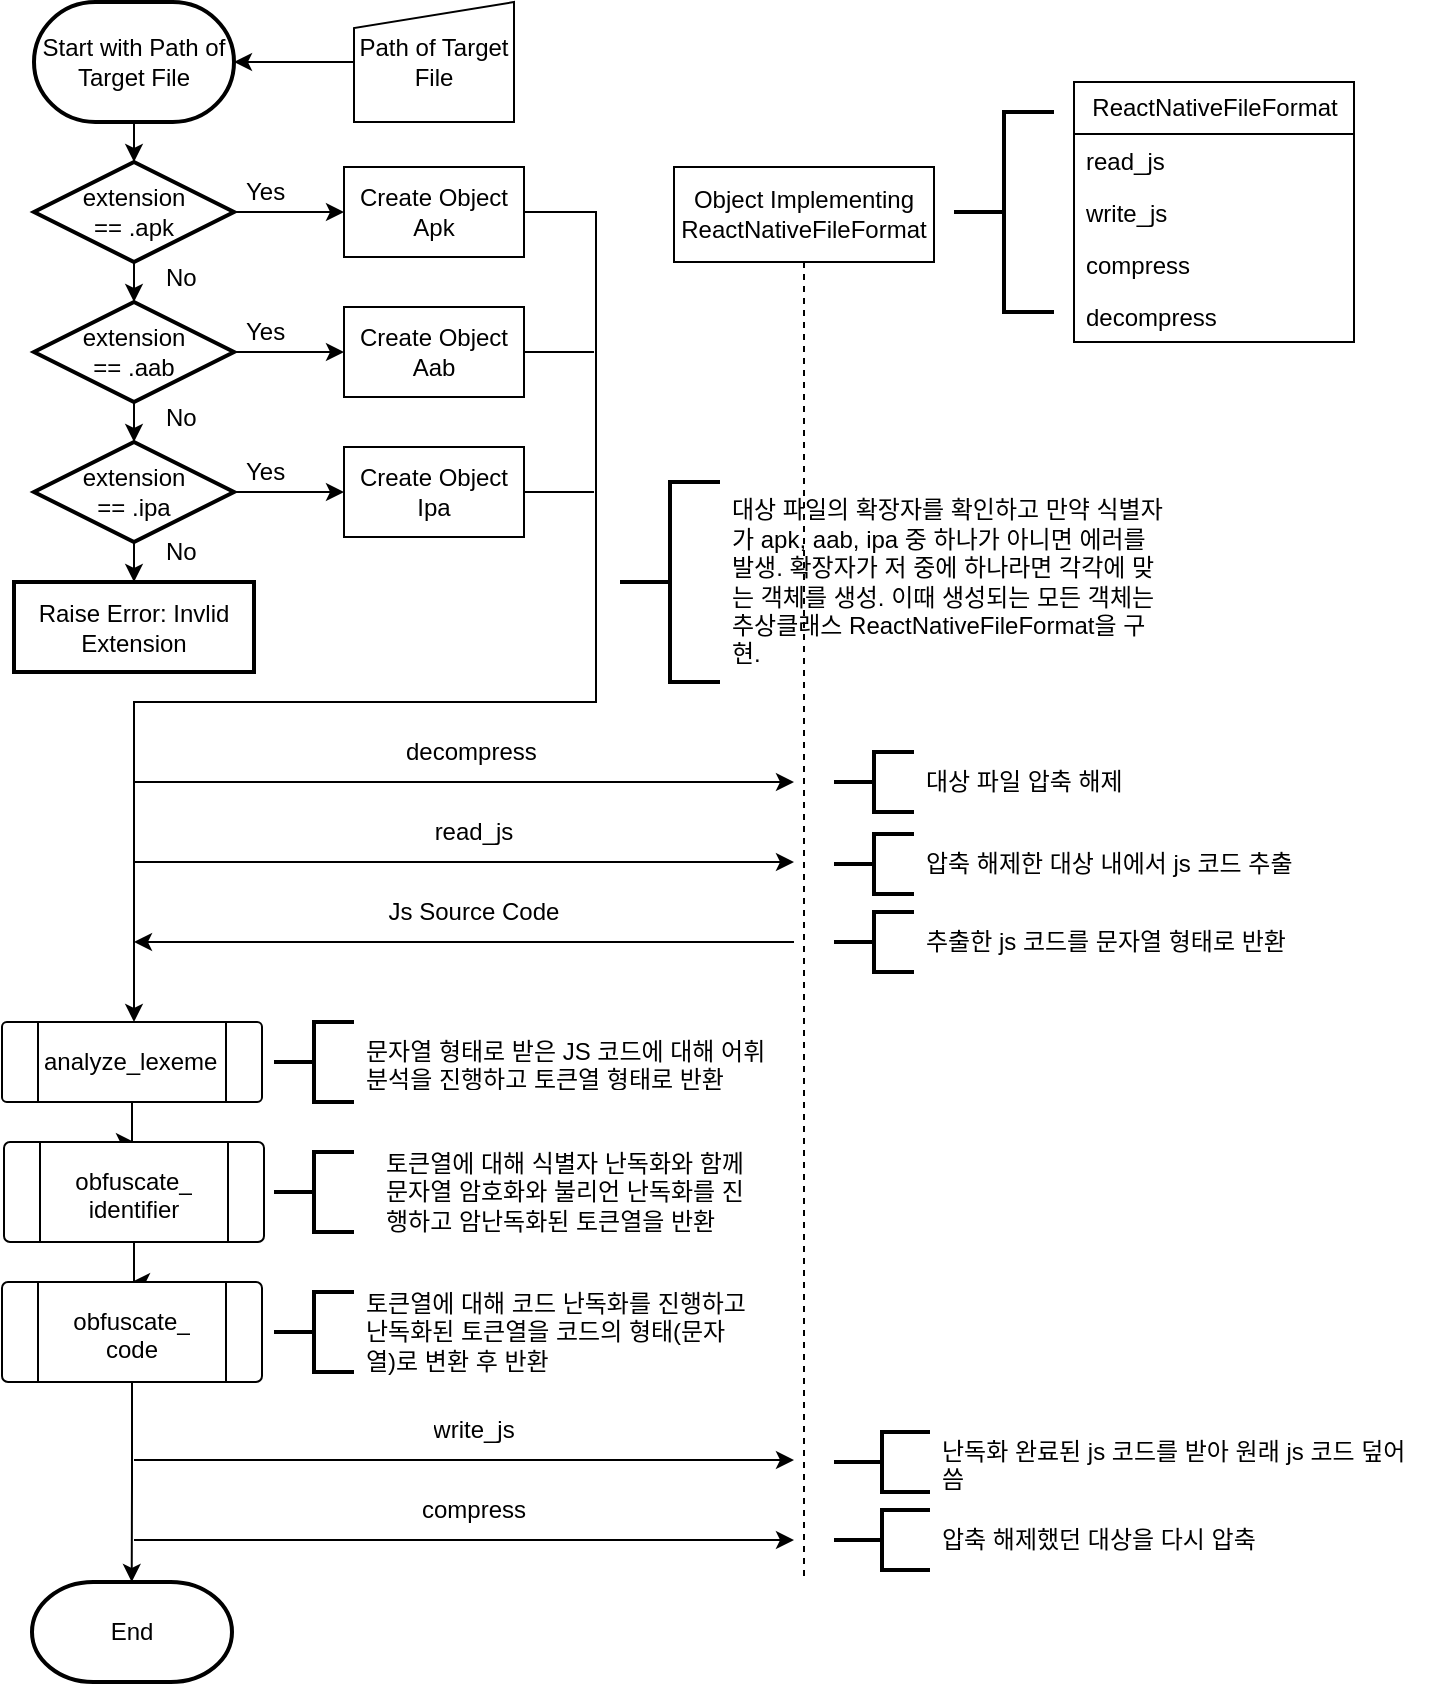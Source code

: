 <mxfile version="22.1.11" type="github">
  <diagram id="C5RBs43oDa-KdzZeNtuy" name="Page-1">
    <mxGraphModel dx="823" dy="550" grid="1" gridSize="10" guides="1" tooltips="1" connect="1" arrows="1" fold="1" page="1" pageScale="1" pageWidth="827" pageHeight="1169" math="0" shadow="0">
      <root>
        <mxCell id="WIyWlLk6GJQsqaUBKTNV-0" />
        <mxCell id="WIyWlLk6GJQsqaUBKTNV-1" parent="WIyWlLk6GJQsqaUBKTNV-0" />
        <mxCell id="ZD5niyjhzPdkFjPMz-g3-32" style="edgeStyle=orthogonalEdgeStyle;rounded=0;orthogonalLoop=1;jettySize=auto;html=1;exitX=0.5;exitY=1;exitDx=0;exitDy=0;exitPerimeter=0;" edge="1" parent="WIyWlLk6GJQsqaUBKTNV-1" source="ZD5niyjhzPdkFjPMz-g3-0" target="ZD5niyjhzPdkFjPMz-g3-3">
          <mxGeometry relative="1" as="geometry" />
        </mxCell>
        <mxCell id="ZD5niyjhzPdkFjPMz-g3-0" value="Start with Path of Target File" style="strokeWidth=2;html=1;shape=mxgraph.flowchart.terminator;whiteSpace=wrap;" vertex="1" parent="WIyWlLk6GJQsqaUBKTNV-1">
          <mxGeometry x="120" y="50" width="100" height="60" as="geometry" />
        </mxCell>
        <mxCell id="ZD5niyjhzPdkFjPMz-g3-2" value="" style="edgeStyle=orthogonalEdgeStyle;rounded=0;orthogonalLoop=1;jettySize=auto;html=1;" edge="1" parent="WIyWlLk6GJQsqaUBKTNV-1" source="ZD5niyjhzPdkFjPMz-g3-1" target="ZD5niyjhzPdkFjPMz-g3-0">
          <mxGeometry relative="1" as="geometry" />
        </mxCell>
        <mxCell id="ZD5niyjhzPdkFjPMz-g3-1" value="Path of Target File" style="shape=manualInput;whiteSpace=wrap;html=1;size=13;" vertex="1" parent="WIyWlLk6GJQsqaUBKTNV-1">
          <mxGeometry x="280" y="50" width="80" height="60" as="geometry" />
        </mxCell>
        <mxCell id="ZD5niyjhzPdkFjPMz-g3-14" style="edgeStyle=orthogonalEdgeStyle;rounded=0;orthogonalLoop=1;jettySize=auto;html=1;exitX=1;exitY=0.5;exitDx=0;exitDy=0;exitPerimeter=0;entryX=0;entryY=0.5;entryDx=0;entryDy=0;" edge="1" parent="WIyWlLk6GJQsqaUBKTNV-1" source="ZD5niyjhzPdkFjPMz-g3-3" target="ZD5niyjhzPdkFjPMz-g3-6">
          <mxGeometry relative="1" as="geometry" />
        </mxCell>
        <mxCell id="ZD5niyjhzPdkFjPMz-g3-3" value="extension &lt;br&gt;== .apk" style="strokeWidth=2;html=1;shape=mxgraph.flowchart.decision;whiteSpace=wrap;" vertex="1" parent="WIyWlLk6GJQsqaUBKTNV-1">
          <mxGeometry x="120" y="130" width="100" height="50" as="geometry" />
        </mxCell>
        <mxCell id="ZD5niyjhzPdkFjPMz-g3-15" style="edgeStyle=orthogonalEdgeStyle;rounded=0;orthogonalLoop=1;jettySize=auto;html=1;exitX=1;exitY=0.5;exitDx=0;exitDy=0;exitPerimeter=0;entryX=0;entryY=0.5;entryDx=0;entryDy=0;" edge="1" parent="WIyWlLk6GJQsqaUBKTNV-1" source="ZD5niyjhzPdkFjPMz-g3-4" target="ZD5niyjhzPdkFjPMz-g3-7">
          <mxGeometry relative="1" as="geometry" />
        </mxCell>
        <mxCell id="ZD5niyjhzPdkFjPMz-g3-4" value="extension &lt;br&gt;== .aab" style="strokeWidth=2;html=1;shape=mxgraph.flowchart.decision;whiteSpace=wrap;" vertex="1" parent="WIyWlLk6GJQsqaUBKTNV-1">
          <mxGeometry x="120" y="200" width="100" height="50" as="geometry" />
        </mxCell>
        <mxCell id="ZD5niyjhzPdkFjPMz-g3-21" style="edgeStyle=orthogonalEdgeStyle;rounded=0;orthogonalLoop=1;jettySize=auto;html=1;exitX=1;exitY=0.5;exitDx=0;exitDy=0;exitPerimeter=0;entryX=0;entryY=0.5;entryDx=0;entryDy=0;" edge="1" parent="WIyWlLk6GJQsqaUBKTNV-1" source="ZD5niyjhzPdkFjPMz-g3-5" target="ZD5niyjhzPdkFjPMz-g3-8">
          <mxGeometry relative="1" as="geometry" />
        </mxCell>
        <mxCell id="ZD5niyjhzPdkFjPMz-g3-25" value="" style="edgeStyle=orthogonalEdgeStyle;rounded=0;orthogonalLoop=1;jettySize=auto;html=1;" edge="1" parent="WIyWlLk6GJQsqaUBKTNV-1" source="ZD5niyjhzPdkFjPMz-g3-5" target="ZD5niyjhzPdkFjPMz-g3-24">
          <mxGeometry relative="1" as="geometry" />
        </mxCell>
        <mxCell id="ZD5niyjhzPdkFjPMz-g3-5" value="extension &lt;br&gt;== .ipa" style="strokeWidth=2;html=1;shape=mxgraph.flowchart.decision;whiteSpace=wrap;" vertex="1" parent="WIyWlLk6GJQsqaUBKTNV-1">
          <mxGeometry x="120" y="270" width="100" height="50" as="geometry" />
        </mxCell>
        <mxCell id="ZD5niyjhzPdkFjPMz-g3-33" style="edgeStyle=orthogonalEdgeStyle;rounded=0;orthogonalLoop=1;jettySize=auto;html=1;exitX=1;exitY=0.5;exitDx=0;exitDy=0;" edge="1" parent="WIyWlLk6GJQsqaUBKTNV-1" source="ZD5niyjhzPdkFjPMz-g3-6">
          <mxGeometry relative="1" as="geometry">
            <mxPoint x="170" y="560" as="targetPoint" />
            <Array as="points">
              <mxPoint x="401" y="155" />
              <mxPoint x="401" y="400" />
              <mxPoint x="170" y="400" />
            </Array>
          </mxGeometry>
        </mxCell>
        <mxCell id="ZD5niyjhzPdkFjPMz-g3-6" value="Create Object Apk" style="rounded=0;whiteSpace=wrap;html=1;" vertex="1" parent="WIyWlLk6GJQsqaUBKTNV-1">
          <mxGeometry x="275" y="132.5" width="90" height="45" as="geometry" />
        </mxCell>
        <mxCell id="ZD5niyjhzPdkFjPMz-g3-34" style="edgeStyle=orthogonalEdgeStyle;rounded=0;orthogonalLoop=1;jettySize=auto;html=1;exitX=1;exitY=0.5;exitDx=0;exitDy=0;endArrow=none;endFill=0;" edge="1" parent="WIyWlLk6GJQsqaUBKTNV-1" source="ZD5niyjhzPdkFjPMz-g3-7">
          <mxGeometry relative="1" as="geometry">
            <mxPoint x="400" y="225" as="targetPoint" />
          </mxGeometry>
        </mxCell>
        <mxCell id="ZD5niyjhzPdkFjPMz-g3-7" value="Create Object Aab" style="rounded=0;whiteSpace=wrap;html=1;" vertex="1" parent="WIyWlLk6GJQsqaUBKTNV-1">
          <mxGeometry x="275" y="202.5" width="90" height="45" as="geometry" />
        </mxCell>
        <mxCell id="ZD5niyjhzPdkFjPMz-g3-37" style="edgeStyle=orthogonalEdgeStyle;rounded=0;orthogonalLoop=1;jettySize=auto;html=1;exitX=1;exitY=0.5;exitDx=0;exitDy=0;endArrow=none;endFill=0;" edge="1" parent="WIyWlLk6GJQsqaUBKTNV-1" source="ZD5niyjhzPdkFjPMz-g3-8">
          <mxGeometry relative="1" as="geometry">
            <mxPoint x="400" y="295" as="targetPoint" />
          </mxGeometry>
        </mxCell>
        <mxCell id="ZD5niyjhzPdkFjPMz-g3-8" value="Create Object Ipa" style="rounded=0;whiteSpace=wrap;html=1;" vertex="1" parent="WIyWlLk6GJQsqaUBKTNV-1">
          <mxGeometry x="275" y="272.5" width="90" height="45" as="geometry" />
        </mxCell>
        <mxCell id="ZD5niyjhzPdkFjPMz-g3-9" style="edgeStyle=orthogonalEdgeStyle;rounded=0;orthogonalLoop=1;jettySize=auto;html=1;exitX=0.5;exitY=1;exitDx=0;exitDy=0;exitPerimeter=0;entryX=0.5;entryY=0;entryDx=0;entryDy=0;entryPerimeter=0;" edge="1" parent="WIyWlLk6GJQsqaUBKTNV-1" source="ZD5niyjhzPdkFjPMz-g3-3" target="ZD5niyjhzPdkFjPMz-g3-4">
          <mxGeometry relative="1" as="geometry" />
        </mxCell>
        <mxCell id="ZD5niyjhzPdkFjPMz-g3-11" value="No" style="text;strokeColor=none;fillColor=none;align=left;verticalAlign=middle;spacingLeft=4;spacingRight=4;overflow=hidden;points=[[0,0.5],[1,0.5]];portConstraint=eastwest;rotatable=0;whiteSpace=wrap;html=1;" vertex="1" parent="WIyWlLk6GJQsqaUBKTNV-1">
          <mxGeometry x="180" y="172.5" width="30" height="30" as="geometry" />
        </mxCell>
        <mxCell id="ZD5niyjhzPdkFjPMz-g3-12" style="edgeStyle=orthogonalEdgeStyle;rounded=0;orthogonalLoop=1;jettySize=auto;html=1;exitX=0.5;exitY=1;exitDx=0;exitDy=0;exitPerimeter=0;entryX=0.5;entryY=0;entryDx=0;entryDy=0;entryPerimeter=0;" edge="1" parent="WIyWlLk6GJQsqaUBKTNV-1" source="ZD5niyjhzPdkFjPMz-g3-4" target="ZD5niyjhzPdkFjPMz-g3-5">
          <mxGeometry relative="1" as="geometry" />
        </mxCell>
        <mxCell id="ZD5niyjhzPdkFjPMz-g3-13" value="No" style="text;strokeColor=none;fillColor=none;align=left;verticalAlign=middle;spacingLeft=4;spacingRight=4;overflow=hidden;points=[[0,0.5],[1,0.5]];portConstraint=eastwest;rotatable=0;whiteSpace=wrap;html=1;" vertex="1" parent="WIyWlLk6GJQsqaUBKTNV-1">
          <mxGeometry x="180" y="242.5" width="30" height="30" as="geometry" />
        </mxCell>
        <mxCell id="ZD5niyjhzPdkFjPMz-g3-17" value="Yes" style="text;strokeColor=none;fillColor=none;align=left;verticalAlign=middle;spacingLeft=4;spacingRight=4;overflow=hidden;points=[[0,0.5],[1,0.5]];portConstraint=eastwest;rotatable=0;whiteSpace=wrap;html=1;" vertex="1" parent="WIyWlLk6GJQsqaUBKTNV-1">
          <mxGeometry x="220" y="130" width="30" height="30" as="geometry" />
        </mxCell>
        <mxCell id="ZD5niyjhzPdkFjPMz-g3-18" value="Yes" style="text;strokeColor=none;fillColor=none;align=left;verticalAlign=middle;spacingLeft=4;spacingRight=4;overflow=hidden;points=[[0,0.5],[1,0.5]];portConstraint=eastwest;rotatable=0;whiteSpace=wrap;html=1;" vertex="1" parent="WIyWlLk6GJQsqaUBKTNV-1">
          <mxGeometry x="220" y="200" width="30" height="30" as="geometry" />
        </mxCell>
        <mxCell id="ZD5niyjhzPdkFjPMz-g3-22" value="Yes" style="text;strokeColor=none;fillColor=none;align=left;verticalAlign=middle;spacingLeft=4;spacingRight=4;overflow=hidden;points=[[0,0.5],[1,0.5]];portConstraint=eastwest;rotatable=0;whiteSpace=wrap;html=1;" vertex="1" parent="WIyWlLk6GJQsqaUBKTNV-1">
          <mxGeometry x="220" y="270" width="30" height="30" as="geometry" />
        </mxCell>
        <mxCell id="ZD5niyjhzPdkFjPMz-g3-24" value="Raise Error: Invlid Extension" style="whiteSpace=wrap;html=1;strokeWidth=2;" vertex="1" parent="WIyWlLk6GJQsqaUBKTNV-1">
          <mxGeometry x="110" y="340" width="120" height="45" as="geometry" />
        </mxCell>
        <mxCell id="ZD5niyjhzPdkFjPMz-g3-45" style="edgeStyle=orthogonalEdgeStyle;rounded=0;orthogonalLoop=1;jettySize=auto;html=1;exitX=0.5;exitY=1;exitDx=0;exitDy=0;dashed=1;endArrow=none;endFill=0;" edge="1" parent="WIyWlLk6GJQsqaUBKTNV-1" source="ZD5niyjhzPdkFjPMz-g3-43">
          <mxGeometry relative="1" as="geometry">
            <mxPoint x="505" y="840" as="targetPoint" />
          </mxGeometry>
        </mxCell>
        <mxCell id="ZD5niyjhzPdkFjPMz-g3-43" value="Object Implementing ReactNativeFileFormat" style="rounded=0;whiteSpace=wrap;html=1;" vertex="1" parent="WIyWlLk6GJQsqaUBKTNV-1">
          <mxGeometry x="440" y="132.5" width="130" height="47.5" as="geometry" />
        </mxCell>
        <mxCell id="ZD5niyjhzPdkFjPMz-g3-46" value="" style="endArrow=classic;html=1;rounded=0;" edge="1" parent="WIyWlLk6GJQsqaUBKTNV-1">
          <mxGeometry width="50" height="50" relative="1" as="geometry">
            <mxPoint x="170" y="440" as="sourcePoint" />
            <mxPoint x="500" y="440" as="targetPoint" />
          </mxGeometry>
        </mxCell>
        <mxCell id="ZD5niyjhzPdkFjPMz-g3-48" value="decompress" style="text;strokeColor=none;fillColor=none;align=left;verticalAlign=middle;spacingLeft=4;spacingRight=4;overflow=hidden;points=[[0,0.5],[1,0.5]];portConstraint=eastwest;rotatable=0;whiteSpace=wrap;html=1;" vertex="1" parent="WIyWlLk6GJQsqaUBKTNV-1">
          <mxGeometry x="300" y="410" width="80" height="30" as="geometry" />
        </mxCell>
        <mxCell id="ZD5niyjhzPdkFjPMz-g3-49" value="" style="endArrow=classic;html=1;rounded=0;" edge="1" parent="WIyWlLk6GJQsqaUBKTNV-1">
          <mxGeometry width="50" height="50" relative="1" as="geometry">
            <mxPoint x="170" y="480" as="sourcePoint" />
            <mxPoint x="500" y="480" as="targetPoint" />
          </mxGeometry>
        </mxCell>
        <mxCell id="ZD5niyjhzPdkFjPMz-g3-50" value="read_js" style="text;strokeColor=none;fillColor=none;align=center;verticalAlign=middle;spacingLeft=4;spacingRight=4;overflow=hidden;points=[[0,0.5],[1,0.5]];portConstraint=eastwest;rotatable=0;whiteSpace=wrap;html=1;" vertex="1" parent="WIyWlLk6GJQsqaUBKTNV-1">
          <mxGeometry x="300" y="450" width="80" height="30" as="geometry" />
        </mxCell>
        <mxCell id="ZD5niyjhzPdkFjPMz-g3-52" value="" style="endArrow=none;html=1;rounded=0;endFill=0;startArrow=classic;startFill=1;" edge="1" parent="WIyWlLk6GJQsqaUBKTNV-1">
          <mxGeometry width="50" height="50" relative="1" as="geometry">
            <mxPoint x="170" y="520" as="sourcePoint" />
            <mxPoint x="500" y="520" as="targetPoint" />
          </mxGeometry>
        </mxCell>
        <mxCell id="ZD5niyjhzPdkFjPMz-g3-53" value="Js Source Code" style="text;strokeColor=none;fillColor=none;align=center;verticalAlign=middle;spacingLeft=4;spacingRight=4;overflow=hidden;points=[[0,0.5],[1,0.5]];portConstraint=eastwest;rotatable=0;whiteSpace=wrap;html=1;" vertex="1" parent="WIyWlLk6GJQsqaUBKTNV-1">
          <mxGeometry x="290" y="490" width="100" height="30" as="geometry" />
        </mxCell>
        <mxCell id="ZD5niyjhzPdkFjPMz-g3-56" value="" style="group" vertex="1" connectable="0" parent="WIyWlLk6GJQsqaUBKTNV-1">
          <mxGeometry x="104" y="560" width="130" height="40" as="geometry" />
        </mxCell>
        <mxCell id="ZD5niyjhzPdkFjPMz-g3-54" value="" style="verticalLabelPosition=bottom;verticalAlign=top;html=1;shape=process;whiteSpace=wrap;rounded=1;size=0.14;arcSize=6;" vertex="1" parent="ZD5niyjhzPdkFjPMz-g3-56">
          <mxGeometry width="130" height="40" as="geometry" />
        </mxCell>
        <mxCell id="ZD5niyjhzPdkFjPMz-g3-55" value="analyze_lexeme" style="text;strokeColor=none;fillColor=none;align=left;verticalAlign=middle;spacingLeft=4;spacingRight=4;overflow=hidden;points=[[0,0.5],[1,0.5]];portConstraint=eastwest;rotatable=0;whiteSpace=wrap;html=1;" vertex="1" parent="ZD5niyjhzPdkFjPMz-g3-56">
          <mxGeometry x="15" y="10" width="100" height="20" as="geometry" />
        </mxCell>
        <mxCell id="ZD5niyjhzPdkFjPMz-g3-61" value="" style="edgeStyle=orthogonalEdgeStyle;rounded=0;orthogonalLoop=1;jettySize=auto;html=1;" edge="1" parent="WIyWlLk6GJQsqaUBKTNV-1" source="ZD5niyjhzPdkFjPMz-g3-57" target="ZD5niyjhzPdkFjPMz-g3-60">
          <mxGeometry relative="1" as="geometry" />
        </mxCell>
        <mxCell id="ZD5niyjhzPdkFjPMz-g3-58" value="" style="edgeStyle=orthogonalEdgeStyle;rounded=0;orthogonalLoop=1;jettySize=auto;html=1;" edge="1" parent="WIyWlLk6GJQsqaUBKTNV-1" source="ZD5niyjhzPdkFjPMz-g3-54" target="ZD5niyjhzPdkFjPMz-g3-57">
          <mxGeometry relative="1" as="geometry" />
        </mxCell>
        <mxCell id="ZD5niyjhzPdkFjPMz-g3-63" value="" style="group" vertex="1" connectable="0" parent="WIyWlLk6GJQsqaUBKTNV-1">
          <mxGeometry x="105" y="620" width="130" height="50" as="geometry" />
        </mxCell>
        <mxCell id="ZD5niyjhzPdkFjPMz-g3-57" value="" style="verticalLabelPosition=bottom;verticalAlign=top;html=1;shape=process;whiteSpace=wrap;rounded=1;size=0.14;arcSize=6;" vertex="1" parent="ZD5niyjhzPdkFjPMz-g3-63">
          <mxGeometry width="130" height="50" as="geometry" />
        </mxCell>
        <mxCell id="ZD5niyjhzPdkFjPMz-g3-59" value="obfuscate_&lt;br&gt;&lt;div style=&quot;&quot;&gt;identifier&lt;/div&gt;" style="text;strokeColor=none;fillColor=none;align=center;verticalAlign=middle;spacingLeft=4;spacingRight=4;overflow=hidden;points=[[0,0.5],[1,0.5]];portConstraint=eastwest;rotatable=0;whiteSpace=wrap;html=1;" vertex="1" parent="ZD5niyjhzPdkFjPMz-g3-63">
          <mxGeometry x="15" y="10" width="100" height="30" as="geometry" />
        </mxCell>
        <mxCell id="ZD5niyjhzPdkFjPMz-g3-64" value="" style="group" vertex="1" connectable="0" parent="WIyWlLk6GJQsqaUBKTNV-1">
          <mxGeometry x="104" y="690" width="130" height="50" as="geometry" />
        </mxCell>
        <mxCell id="ZD5niyjhzPdkFjPMz-g3-65" style="edgeStyle=orthogonalEdgeStyle;rounded=0;orthogonalLoop=1;jettySize=auto;html=1;exitX=0.5;exitY=1;exitDx=0;exitDy=0;" edge="1" parent="ZD5niyjhzPdkFjPMz-g3-64" source="ZD5niyjhzPdkFjPMz-g3-60">
          <mxGeometry relative="1" as="geometry">
            <mxPoint x="64.857" y="150" as="targetPoint" />
          </mxGeometry>
        </mxCell>
        <mxCell id="ZD5niyjhzPdkFjPMz-g3-60" value="" style="verticalLabelPosition=bottom;verticalAlign=top;html=1;shape=process;whiteSpace=wrap;rounded=1;size=0.14;arcSize=6;" vertex="1" parent="ZD5niyjhzPdkFjPMz-g3-64">
          <mxGeometry width="130" height="50" as="geometry" />
        </mxCell>
        <mxCell id="ZD5niyjhzPdkFjPMz-g3-62" value="obfuscate_&lt;br&gt;&lt;div style=&quot;&quot;&gt;code&lt;/div&gt;" style="text;strokeColor=none;fillColor=none;align=center;verticalAlign=middle;spacingLeft=4;spacingRight=4;overflow=hidden;points=[[0,0.5],[1,0.5]];portConstraint=eastwest;rotatable=0;whiteSpace=wrap;html=1;" vertex="1" parent="ZD5niyjhzPdkFjPMz-g3-64">
          <mxGeometry x="15" y="10" width="100" height="30" as="geometry" />
        </mxCell>
        <mxCell id="ZD5niyjhzPdkFjPMz-g3-66" value="" style="endArrow=classic;html=1;rounded=0;" edge="1" parent="WIyWlLk6GJQsqaUBKTNV-1">
          <mxGeometry width="50" height="50" relative="1" as="geometry">
            <mxPoint x="170" y="779" as="sourcePoint" />
            <mxPoint x="500" y="779" as="targetPoint" />
          </mxGeometry>
        </mxCell>
        <mxCell id="ZD5niyjhzPdkFjPMz-g3-67" value="" style="endArrow=classic;html=1;rounded=0;" edge="1" parent="WIyWlLk6GJQsqaUBKTNV-1">
          <mxGeometry width="50" height="50" relative="1" as="geometry">
            <mxPoint x="170" y="819" as="sourcePoint" />
            <mxPoint x="500" y="819" as="targetPoint" />
          </mxGeometry>
        </mxCell>
        <mxCell id="ZD5niyjhzPdkFjPMz-g3-68" value="write_js" style="text;strokeColor=none;fillColor=none;align=center;verticalAlign=middle;spacingLeft=4;spacingRight=4;overflow=hidden;points=[[0,0.5],[1,0.5]];portConstraint=eastwest;rotatable=0;whiteSpace=wrap;html=1;" vertex="1" parent="WIyWlLk6GJQsqaUBKTNV-1">
          <mxGeometry x="290" y="749" width="100" height="30" as="geometry" />
        </mxCell>
        <mxCell id="ZD5niyjhzPdkFjPMz-g3-69" value="compress" style="text;strokeColor=none;fillColor=none;align=center;verticalAlign=middle;spacingLeft=4;spacingRight=4;overflow=hidden;points=[[0,0.5],[1,0.5]];portConstraint=eastwest;rotatable=0;whiteSpace=wrap;html=1;" vertex="1" parent="WIyWlLk6GJQsqaUBKTNV-1">
          <mxGeometry x="290" y="789" width="100" height="30" as="geometry" />
        </mxCell>
        <mxCell id="ZD5niyjhzPdkFjPMz-g3-70" value="End" style="strokeWidth=2;html=1;shape=mxgraph.flowchart.terminator;whiteSpace=wrap;" vertex="1" parent="WIyWlLk6GJQsqaUBKTNV-1">
          <mxGeometry x="119" y="840" width="100" height="50" as="geometry" />
        </mxCell>
        <mxCell id="ZD5niyjhzPdkFjPMz-g3-71" value="No" style="text;strokeColor=none;fillColor=none;align=left;verticalAlign=middle;spacingLeft=4;spacingRight=4;overflow=hidden;points=[[0,0.5],[1,0.5]];portConstraint=eastwest;rotatable=0;whiteSpace=wrap;html=1;" vertex="1" parent="WIyWlLk6GJQsqaUBKTNV-1">
          <mxGeometry x="180" y="310" width="30" height="30" as="geometry" />
        </mxCell>
        <mxCell id="ZD5niyjhzPdkFjPMz-g3-75" value="" style="strokeWidth=2;html=1;shape=mxgraph.flowchart.annotation_2;align=left;labelPosition=right;pointerEvents=1;" vertex="1" parent="WIyWlLk6GJQsqaUBKTNV-1">
          <mxGeometry x="240" y="625" width="40" height="40" as="geometry" />
        </mxCell>
        <mxCell id="ZD5niyjhzPdkFjPMz-g3-76" value="토큰열에 대해 식별자 난독화와 함께 문자열 암호화와 불리언 난독화를 진행하고 암난독화된 토큰열을 반환" style="text;strokeColor=none;fillColor=none;align=left;verticalAlign=middle;spacingLeft=4;spacingRight=4;overflow=hidden;points=[[0,0.5],[1,0.5]];portConstraint=eastwest;rotatable=0;whiteSpace=wrap;html=1;" vertex="1" parent="WIyWlLk6GJQsqaUBKTNV-1">
          <mxGeometry x="290" y="620" width="190" height="50" as="geometry" />
        </mxCell>
        <mxCell id="ZD5niyjhzPdkFjPMz-g3-77" value="" style="strokeWidth=2;html=1;shape=mxgraph.flowchart.annotation_2;align=left;labelPosition=right;pointerEvents=1;" vertex="1" parent="WIyWlLk6GJQsqaUBKTNV-1">
          <mxGeometry x="240" y="695" width="40" height="40" as="geometry" />
        </mxCell>
        <mxCell id="ZD5niyjhzPdkFjPMz-g3-78" value="토큰열에 대해 코드 난독화를 진행하고 난독화된 토큰열을 코드의 형태(문자열)로 변환 후 반환" style="text;strokeColor=none;fillColor=none;align=left;verticalAlign=middle;spacingLeft=4;spacingRight=4;overflow=hidden;points=[[0,0.5],[1,0.5]];portConstraint=eastwest;rotatable=0;whiteSpace=wrap;html=1;" vertex="1" parent="WIyWlLk6GJQsqaUBKTNV-1">
          <mxGeometry x="280" y="690" width="200" height="50" as="geometry" />
        </mxCell>
        <mxCell id="ZD5niyjhzPdkFjPMz-g3-81" value="" style="strokeWidth=2;html=1;shape=mxgraph.flowchart.annotation_2;align=left;labelPosition=right;pointerEvents=1;" vertex="1" parent="WIyWlLk6GJQsqaUBKTNV-1">
          <mxGeometry x="580" y="105" width="50" height="100" as="geometry" />
        </mxCell>
        <mxCell id="ZD5niyjhzPdkFjPMz-g3-82" value="ReactNativeFileFormat" style="swimlane;fontStyle=0;childLayout=stackLayout;horizontal=1;startSize=26;fillColor=none;horizontalStack=0;resizeParent=1;resizeParentMax=0;resizeLast=0;collapsible=1;marginBottom=0;html=1;" vertex="1" parent="WIyWlLk6GJQsqaUBKTNV-1">
          <mxGeometry x="640" y="90" width="140" height="130" as="geometry">
            <mxRectangle x="650" y="105" width="160" height="30" as="alternateBounds" />
          </mxGeometry>
        </mxCell>
        <mxCell id="ZD5niyjhzPdkFjPMz-g3-83" value="read_js" style="text;strokeColor=none;fillColor=none;align=left;verticalAlign=top;spacingLeft=4;spacingRight=4;overflow=hidden;rotatable=0;points=[[0,0.5],[1,0.5]];portConstraint=eastwest;whiteSpace=wrap;html=1;" vertex="1" parent="ZD5niyjhzPdkFjPMz-g3-82">
          <mxGeometry y="26" width="140" height="26" as="geometry" />
        </mxCell>
        <mxCell id="ZD5niyjhzPdkFjPMz-g3-84" value="write_js" style="text;strokeColor=none;fillColor=none;align=left;verticalAlign=top;spacingLeft=4;spacingRight=4;overflow=hidden;rotatable=0;points=[[0,0.5],[1,0.5]];portConstraint=eastwest;whiteSpace=wrap;html=1;" vertex="1" parent="ZD5niyjhzPdkFjPMz-g3-82">
          <mxGeometry y="52" width="140" height="26" as="geometry" />
        </mxCell>
        <mxCell id="ZD5niyjhzPdkFjPMz-g3-86" value="compress" style="text;strokeColor=none;fillColor=none;align=left;verticalAlign=top;spacingLeft=4;spacingRight=4;overflow=hidden;rotatable=0;points=[[0,0.5],[1,0.5]];portConstraint=eastwest;whiteSpace=wrap;html=1;" vertex="1" parent="ZD5niyjhzPdkFjPMz-g3-82">
          <mxGeometry y="78" width="140" height="26" as="geometry" />
        </mxCell>
        <mxCell id="ZD5niyjhzPdkFjPMz-g3-85" value="decompress" style="text;strokeColor=none;fillColor=none;align=left;verticalAlign=top;spacingLeft=4;spacingRight=4;overflow=hidden;rotatable=0;points=[[0,0.5],[1,0.5]];portConstraint=eastwest;whiteSpace=wrap;html=1;" vertex="1" parent="ZD5niyjhzPdkFjPMz-g3-82">
          <mxGeometry y="104" width="140" height="26" as="geometry" />
        </mxCell>
        <mxCell id="ZD5niyjhzPdkFjPMz-g3-99" value="" style="group" vertex="1" connectable="0" parent="WIyWlLk6GJQsqaUBKTNV-1">
          <mxGeometry x="413" y="290" width="277" height="100" as="geometry" />
        </mxCell>
        <mxCell id="ZD5niyjhzPdkFjPMz-g3-79" value="" style="strokeWidth=2;html=1;shape=mxgraph.flowchart.annotation_2;align=left;labelPosition=right;pointerEvents=1;" vertex="1" parent="ZD5niyjhzPdkFjPMz-g3-99">
          <mxGeometry width="50" height="100" as="geometry" />
        </mxCell>
        <mxCell id="ZD5niyjhzPdkFjPMz-g3-80" value="대상 파일의 확장자를 확인하고 만약 식별자가 apk, aab, ipa 중 하나가 아니면 에러를 발생. 확장자가 저 중에 하나라면 각각에 맞는 객체를 생성. 이때 생성되는 모든 객체는 추상클래스 ReactNativeFileFormat을 구현." style="text;strokeColor=none;fillColor=none;align=left;verticalAlign=middle;spacingLeft=4;spacingRight=4;overflow=hidden;points=[[0,0.5],[1,0.5]];portConstraint=eastwest;rotatable=0;whiteSpace=wrap;html=1;" vertex="1" parent="ZD5niyjhzPdkFjPMz-g3-99">
          <mxGeometry x="50" width="227" height="100" as="geometry" />
        </mxCell>
        <mxCell id="ZD5niyjhzPdkFjPMz-g3-100" value="" style="group" vertex="1" connectable="0" parent="WIyWlLk6GJQsqaUBKTNV-1">
          <mxGeometry x="240" y="560" width="250" height="40" as="geometry" />
        </mxCell>
        <mxCell id="ZD5niyjhzPdkFjPMz-g3-72" value="" style="strokeWidth=2;html=1;shape=mxgraph.flowchart.annotation_2;align=left;labelPosition=right;pointerEvents=1;" vertex="1" parent="ZD5niyjhzPdkFjPMz-g3-100">
          <mxGeometry width="40" height="40" as="geometry" />
        </mxCell>
        <mxCell id="ZD5niyjhzPdkFjPMz-g3-73" value="문자열 형태로 받은 JS 코드에 대해 어휘 분석을 진행하고 토큰열 형태로 반환" style="text;strokeColor=none;fillColor=none;align=left;verticalAlign=middle;spacingLeft=4;spacingRight=4;overflow=hidden;points=[[0,0.5],[1,0.5]];portConstraint=eastwest;rotatable=0;whiteSpace=wrap;html=1;" vertex="1" parent="ZD5niyjhzPdkFjPMz-g3-100">
          <mxGeometry x="40" y="5" width="210" height="30" as="geometry" />
        </mxCell>
        <mxCell id="ZD5niyjhzPdkFjPMz-g3-107" value="" style="group" vertex="1" connectable="0" parent="WIyWlLk6GJQsqaUBKTNV-1">
          <mxGeometry x="520" y="425" width="250" height="30" as="geometry" />
        </mxCell>
        <mxCell id="ZD5niyjhzPdkFjPMz-g3-102" value="" style="strokeWidth=2;html=1;shape=mxgraph.flowchart.annotation_2;align=left;labelPosition=right;pointerEvents=1;" vertex="1" parent="ZD5niyjhzPdkFjPMz-g3-107">
          <mxGeometry width="40" height="30" as="geometry" />
        </mxCell>
        <mxCell id="ZD5niyjhzPdkFjPMz-g3-103" value="대상 파일 압축 해제" style="text;strokeColor=none;fillColor=none;align=left;verticalAlign=middle;spacingLeft=4;spacingRight=4;overflow=hidden;points=[[0,0.5],[1,0.5]];portConstraint=eastwest;rotatable=0;whiteSpace=wrap;html=1;" vertex="1" parent="ZD5niyjhzPdkFjPMz-g3-107">
          <mxGeometry x="40" width="210" height="30" as="geometry" />
        </mxCell>
        <mxCell id="ZD5niyjhzPdkFjPMz-g3-108" value="" style="group" vertex="1" connectable="0" parent="WIyWlLk6GJQsqaUBKTNV-1">
          <mxGeometry x="520" y="466" width="250" height="30" as="geometry" />
        </mxCell>
        <mxCell id="ZD5niyjhzPdkFjPMz-g3-109" value="" style="strokeWidth=2;html=1;shape=mxgraph.flowchart.annotation_2;align=left;labelPosition=right;pointerEvents=1;" vertex="1" parent="ZD5niyjhzPdkFjPMz-g3-108">
          <mxGeometry width="40" height="30" as="geometry" />
        </mxCell>
        <mxCell id="ZD5niyjhzPdkFjPMz-g3-110" value="압축 해제한 대상 내에서 js 코드 추출" style="text;strokeColor=none;fillColor=none;align=left;verticalAlign=middle;spacingLeft=4;spacingRight=4;overflow=hidden;points=[[0,0.5],[1,0.5]];portConstraint=eastwest;rotatable=0;whiteSpace=wrap;html=1;" vertex="1" parent="ZD5niyjhzPdkFjPMz-g3-108">
          <mxGeometry x="40" width="210" height="30" as="geometry" />
        </mxCell>
        <mxCell id="ZD5niyjhzPdkFjPMz-g3-111" value="" style="group" vertex="1" connectable="0" parent="WIyWlLk6GJQsqaUBKTNV-1">
          <mxGeometry x="520" y="505" width="250" height="30" as="geometry" />
        </mxCell>
        <mxCell id="ZD5niyjhzPdkFjPMz-g3-112" value="" style="strokeWidth=2;html=1;shape=mxgraph.flowchart.annotation_2;align=left;labelPosition=right;pointerEvents=1;" vertex="1" parent="ZD5niyjhzPdkFjPMz-g3-111">
          <mxGeometry width="40" height="30" as="geometry" />
        </mxCell>
        <mxCell id="ZD5niyjhzPdkFjPMz-g3-113" value="추출한 js 코드를 문자열 형태로 반환" style="text;strokeColor=none;fillColor=none;align=left;verticalAlign=middle;spacingLeft=4;spacingRight=4;overflow=hidden;points=[[0,0.5],[1,0.5]];portConstraint=eastwest;rotatable=0;whiteSpace=wrap;html=1;" vertex="1" parent="ZD5niyjhzPdkFjPMz-g3-111">
          <mxGeometry x="40" width="210" height="30" as="geometry" />
        </mxCell>
        <mxCell id="ZD5niyjhzPdkFjPMz-g3-114" value="" style="group" vertex="1" connectable="0" parent="WIyWlLk6GJQsqaUBKTNV-1">
          <mxGeometry x="520" y="765" width="300" height="30" as="geometry" />
        </mxCell>
        <mxCell id="ZD5niyjhzPdkFjPMz-g3-115" value="" style="strokeWidth=2;html=1;shape=mxgraph.flowchart.annotation_2;align=left;labelPosition=right;pointerEvents=1;" vertex="1" parent="ZD5niyjhzPdkFjPMz-g3-114">
          <mxGeometry width="48" height="30" as="geometry" />
        </mxCell>
        <mxCell id="ZD5niyjhzPdkFjPMz-g3-116" value="난독화 완료된 js 코드를 받아 원래 js 코드 덮어씀" style="text;strokeColor=none;fillColor=none;align=left;verticalAlign=middle;spacingLeft=4;spacingRight=4;overflow=hidden;points=[[0,0.5],[1,0.5]];portConstraint=eastwest;rotatable=0;whiteSpace=wrap;html=1;" vertex="1" parent="ZD5niyjhzPdkFjPMz-g3-114">
          <mxGeometry x="48" width="252" height="30" as="geometry" />
        </mxCell>
        <mxCell id="ZD5niyjhzPdkFjPMz-g3-117" value="" style="group" vertex="1" connectable="0" parent="WIyWlLk6GJQsqaUBKTNV-1">
          <mxGeometry x="520" y="804" width="300" height="30" as="geometry" />
        </mxCell>
        <mxCell id="ZD5niyjhzPdkFjPMz-g3-118" value="" style="strokeWidth=2;html=1;shape=mxgraph.flowchart.annotation_2;align=left;labelPosition=right;pointerEvents=1;" vertex="1" parent="ZD5niyjhzPdkFjPMz-g3-117">
          <mxGeometry width="48" height="30" as="geometry" />
        </mxCell>
        <mxCell id="ZD5niyjhzPdkFjPMz-g3-119" value="압축 해제했던 대상을 다시 압축" style="text;strokeColor=none;fillColor=none;align=left;verticalAlign=middle;spacingLeft=4;spacingRight=4;overflow=hidden;points=[[0,0.5],[1,0.5]];portConstraint=eastwest;rotatable=0;whiteSpace=wrap;html=1;" vertex="1" parent="ZD5niyjhzPdkFjPMz-g3-117">
          <mxGeometry x="48" width="252" height="30" as="geometry" />
        </mxCell>
      </root>
    </mxGraphModel>
  </diagram>
</mxfile>
